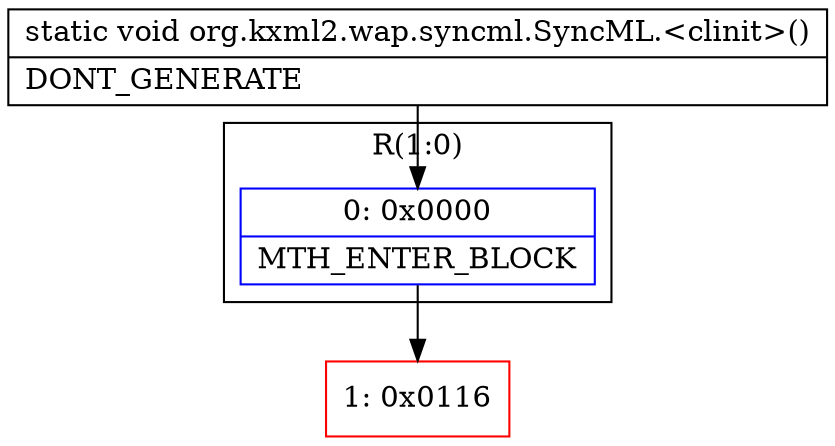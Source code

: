 digraph "CFG fororg.kxml2.wap.syncml.SyncML.\<clinit\>()V" {
subgraph cluster_Region_1543634955 {
label = "R(1:0)";
node [shape=record,color=blue];
Node_0 [shape=record,label="{0\:\ 0x0000|MTH_ENTER_BLOCK\l}"];
}
Node_1 [shape=record,color=red,label="{1\:\ 0x0116}"];
MethodNode[shape=record,label="{static void org.kxml2.wap.syncml.SyncML.\<clinit\>()  | DONT_GENERATE\l}"];
MethodNode -> Node_0;
Node_0 -> Node_1;
}

